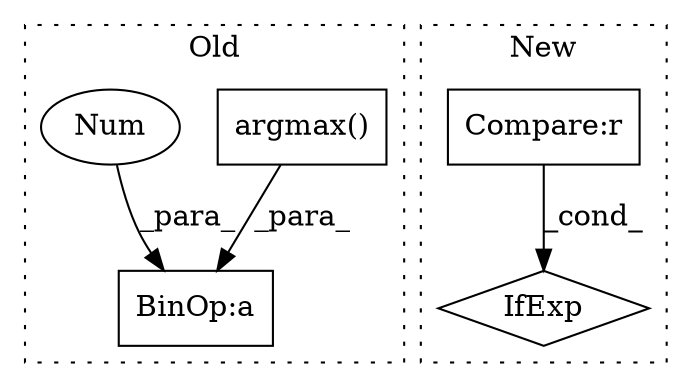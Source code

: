 digraph G {
subgraph cluster0 {
1 [label="argmax()" a="75" s="3054,3077" l="13,8" shape="box"];
4 [label="BinOp:a" a="82" s="3085" l="3" shape="box"];
5 [label="Num" a="76" s="3088" l="1" shape="ellipse"];
label = "Old";
style="dotted";
}
subgraph cluster1 {
2 [label="IfExp" a="51" s="2135,2162" l="4,6" shape="diamond"];
3 [label="Compare:r" a="40" s="2139" l="23" shape="box"];
label = "New";
style="dotted";
}
1 -> 4 [label="_para_"];
3 -> 2 [label="_cond_"];
5 -> 4 [label="_para_"];
}